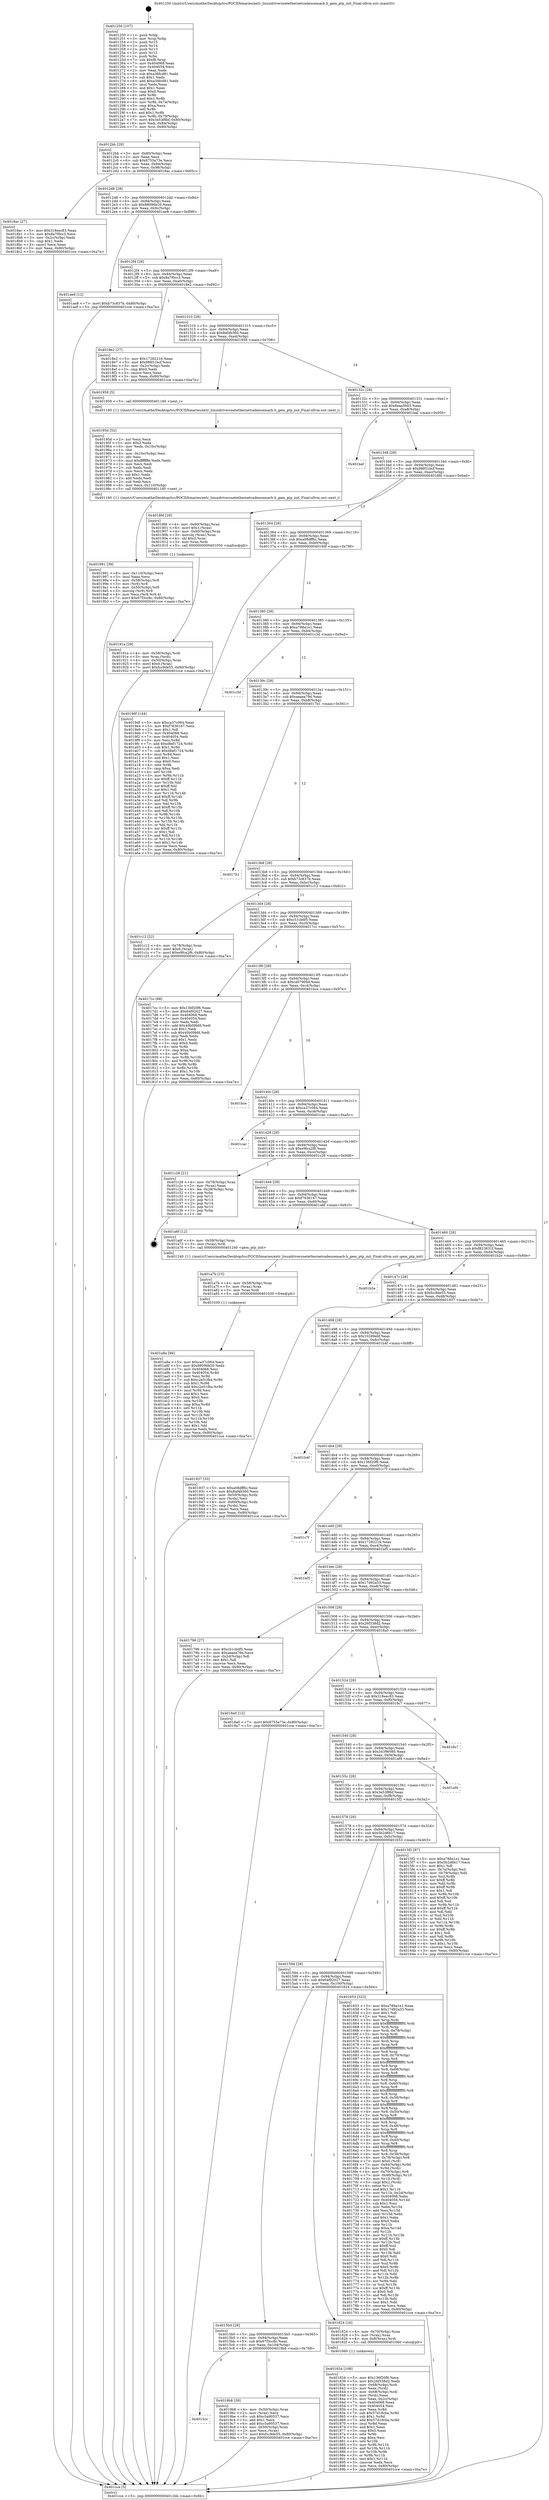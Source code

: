 digraph "0x401250" {
  label = "0x401250 (/mnt/c/Users/mathe/Desktop/tcc/POCII/binaries/extr_linuxdriversnetethernetcadencemacb.h_gem_ptp_init_Final-ollvm.out::main(0))"
  labelloc = "t"
  node[shape=record]

  Entry [label="",width=0.3,height=0.3,shape=circle,fillcolor=black,style=filled]
  "0x4012bb" [label="{
     0x4012bb [29]\l
     | [instrs]\l
     &nbsp;&nbsp;0x4012bb \<+3\>: mov -0x80(%rbp),%eax\l
     &nbsp;&nbsp;0x4012be \<+2\>: mov %eax,%ecx\l
     &nbsp;&nbsp;0x4012c0 \<+6\>: sub $0x8755a73e,%ecx\l
     &nbsp;&nbsp;0x4012c6 \<+6\>: mov %eax,-0x94(%rbp)\l
     &nbsp;&nbsp;0x4012cc \<+6\>: mov %ecx,-0x98(%rbp)\l
     &nbsp;&nbsp;0x4012d2 \<+6\>: je 00000000004018ac \<main+0x65c\>\l
  }"]
  "0x4018ac" [label="{
     0x4018ac [27]\l
     | [instrs]\l
     &nbsp;&nbsp;0x4018ac \<+5\>: mov $0x318eec83,%eax\l
     &nbsp;&nbsp;0x4018b1 \<+5\>: mov $0x8a7f0cc3,%ecx\l
     &nbsp;&nbsp;0x4018b6 \<+3\>: mov -0x2c(%rbp),%edx\l
     &nbsp;&nbsp;0x4018b9 \<+3\>: cmp $0x1,%edx\l
     &nbsp;&nbsp;0x4018bc \<+3\>: cmovl %ecx,%eax\l
     &nbsp;&nbsp;0x4018bf \<+3\>: mov %eax,-0x80(%rbp)\l
     &nbsp;&nbsp;0x4018c2 \<+5\>: jmp 0000000000401cce \<main+0xa7e\>\l
  }"]
  "0x4012d8" [label="{
     0x4012d8 [28]\l
     | [instrs]\l
     &nbsp;&nbsp;0x4012d8 \<+5\>: jmp 00000000004012dd \<main+0x8d\>\l
     &nbsp;&nbsp;0x4012dd \<+6\>: mov -0x94(%rbp),%eax\l
     &nbsp;&nbsp;0x4012e3 \<+5\>: sub $0x88096b20,%eax\l
     &nbsp;&nbsp;0x4012e8 \<+6\>: mov %eax,-0x9c(%rbp)\l
     &nbsp;&nbsp;0x4012ee \<+6\>: je 0000000000401ae8 \<main+0x898\>\l
  }"]
  Exit [label="",width=0.3,height=0.3,shape=circle,fillcolor=black,style=filled,peripheries=2]
  "0x401ae8" [label="{
     0x401ae8 [12]\l
     | [instrs]\l
     &nbsp;&nbsp;0x401ae8 \<+7\>: movl $0xb73c837b,-0x80(%rbp)\l
     &nbsp;&nbsp;0x401aef \<+5\>: jmp 0000000000401cce \<main+0xa7e\>\l
  }"]
  "0x4012f4" [label="{
     0x4012f4 [28]\l
     | [instrs]\l
     &nbsp;&nbsp;0x4012f4 \<+5\>: jmp 00000000004012f9 \<main+0xa9\>\l
     &nbsp;&nbsp;0x4012f9 \<+6\>: mov -0x94(%rbp),%eax\l
     &nbsp;&nbsp;0x4012ff \<+5\>: sub $0x8a7f0cc3,%eax\l
     &nbsp;&nbsp;0x401304 \<+6\>: mov %eax,-0xa0(%rbp)\l
     &nbsp;&nbsp;0x40130a \<+6\>: je 00000000004018e2 \<main+0x692\>\l
  }"]
  "0x401a8a" [label="{
     0x401a8a [94]\l
     | [instrs]\l
     &nbsp;&nbsp;0x401a8a \<+5\>: mov $0xca37c064,%ecx\l
     &nbsp;&nbsp;0x401a8f \<+5\>: mov $0x88096b20,%edx\l
     &nbsp;&nbsp;0x401a94 \<+7\>: mov 0x404068,%esi\l
     &nbsp;&nbsp;0x401a9b \<+8\>: mov 0x404054,%r8d\l
     &nbsp;&nbsp;0x401aa3 \<+3\>: mov %esi,%r9d\l
     &nbsp;&nbsp;0x401aa6 \<+7\>: sub $0xc2e51fba,%r9d\l
     &nbsp;&nbsp;0x401aad \<+4\>: sub $0x1,%r9d\l
     &nbsp;&nbsp;0x401ab1 \<+7\>: add $0xc2e51fba,%r9d\l
     &nbsp;&nbsp;0x401ab8 \<+4\>: imul %r9d,%esi\l
     &nbsp;&nbsp;0x401abc \<+3\>: and $0x1,%esi\l
     &nbsp;&nbsp;0x401abf \<+3\>: cmp $0x0,%esi\l
     &nbsp;&nbsp;0x401ac2 \<+4\>: sete %r10b\l
     &nbsp;&nbsp;0x401ac6 \<+4\>: cmp $0xa,%r8d\l
     &nbsp;&nbsp;0x401aca \<+4\>: setl %r11b\l
     &nbsp;&nbsp;0x401ace \<+3\>: mov %r10b,%bl\l
     &nbsp;&nbsp;0x401ad1 \<+3\>: and %r11b,%bl\l
     &nbsp;&nbsp;0x401ad4 \<+3\>: xor %r11b,%r10b\l
     &nbsp;&nbsp;0x401ad7 \<+3\>: or %r10b,%bl\l
     &nbsp;&nbsp;0x401ada \<+3\>: test $0x1,%bl\l
     &nbsp;&nbsp;0x401add \<+3\>: cmovne %edx,%ecx\l
     &nbsp;&nbsp;0x401ae0 \<+3\>: mov %ecx,-0x80(%rbp)\l
     &nbsp;&nbsp;0x401ae3 \<+5\>: jmp 0000000000401cce \<main+0xa7e\>\l
  }"]
  "0x4018e2" [label="{
     0x4018e2 [27]\l
     | [instrs]\l
     &nbsp;&nbsp;0x4018e2 \<+5\>: mov $0x17282216,%eax\l
     &nbsp;&nbsp;0x4018e7 \<+5\>: mov $0x98851bcf,%ecx\l
     &nbsp;&nbsp;0x4018ec \<+3\>: mov -0x2c(%rbp),%edx\l
     &nbsp;&nbsp;0x4018ef \<+3\>: cmp $0x0,%edx\l
     &nbsp;&nbsp;0x4018f2 \<+3\>: cmove %ecx,%eax\l
     &nbsp;&nbsp;0x4018f5 \<+3\>: mov %eax,-0x80(%rbp)\l
     &nbsp;&nbsp;0x4018f8 \<+5\>: jmp 0000000000401cce \<main+0xa7e\>\l
  }"]
  "0x401310" [label="{
     0x401310 [28]\l
     | [instrs]\l
     &nbsp;&nbsp;0x401310 \<+5\>: jmp 0000000000401315 \<main+0xc5\>\l
     &nbsp;&nbsp;0x401315 \<+6\>: mov -0x94(%rbp),%eax\l
     &nbsp;&nbsp;0x40131b \<+5\>: sub $0x8af4b360,%eax\l
     &nbsp;&nbsp;0x401320 \<+6\>: mov %eax,-0xa4(%rbp)\l
     &nbsp;&nbsp;0x401326 \<+6\>: je 0000000000401958 \<main+0x708\>\l
  }"]
  "0x401a7b" [label="{
     0x401a7b [15]\l
     | [instrs]\l
     &nbsp;&nbsp;0x401a7b \<+4\>: mov -0x58(%rbp),%rax\l
     &nbsp;&nbsp;0x401a7f \<+3\>: mov (%rax),%rax\l
     &nbsp;&nbsp;0x401a82 \<+3\>: mov %rax,%rdi\l
     &nbsp;&nbsp;0x401a85 \<+5\>: call 0000000000401030 \<free@plt\>\l
     | [calls]\l
     &nbsp;&nbsp;0x401030 \{1\} (unknown)\l
  }"]
  "0x401958" [label="{
     0x401958 [5]\l
     | [instrs]\l
     &nbsp;&nbsp;0x401958 \<+5\>: call 0000000000401160 \<next_i\>\l
     | [calls]\l
     &nbsp;&nbsp;0x401160 \{1\} (/mnt/c/Users/mathe/Desktop/tcc/POCII/binaries/extr_linuxdriversnetethernetcadencemacb.h_gem_ptp_init_Final-ollvm.out::next_i)\l
  }"]
  "0x40132c" [label="{
     0x40132c [28]\l
     | [instrs]\l
     &nbsp;&nbsp;0x40132c \<+5\>: jmp 0000000000401331 \<main+0xe1\>\l
     &nbsp;&nbsp;0x401331 \<+6\>: mov -0x94(%rbp),%eax\l
     &nbsp;&nbsp;0x401337 \<+5\>: sub $0x8eaa5b03,%eax\l
     &nbsp;&nbsp;0x40133c \<+6\>: mov %eax,-0xa8(%rbp)\l
     &nbsp;&nbsp;0x401342 \<+6\>: je 0000000000401baf \<main+0x95f\>\l
  }"]
  "0x4015cc" [label="{
     0x4015cc\l
  }", style=dashed]
  "0x401baf" [label="{
     0x401baf\l
  }", style=dashed]
  "0x401348" [label="{
     0x401348 [28]\l
     | [instrs]\l
     &nbsp;&nbsp;0x401348 \<+5\>: jmp 000000000040134d \<main+0xfd\>\l
     &nbsp;&nbsp;0x40134d \<+6\>: mov -0x94(%rbp),%eax\l
     &nbsp;&nbsp;0x401353 \<+5\>: sub $0x98851bcf,%eax\l
     &nbsp;&nbsp;0x401358 \<+6\>: mov %eax,-0xac(%rbp)\l
     &nbsp;&nbsp;0x40135e \<+6\>: je 00000000004018fd \<main+0x6ad\>\l
  }"]
  "0x4019b8" [label="{
     0x4019b8 [39]\l
     | [instrs]\l
     &nbsp;&nbsp;0x4019b8 \<+4\>: mov -0x50(%rbp),%rax\l
     &nbsp;&nbsp;0x4019bc \<+2\>: mov (%rax),%ecx\l
     &nbsp;&nbsp;0x4019be \<+6\>: sub $0xc5a90537,%ecx\l
     &nbsp;&nbsp;0x4019c4 \<+3\>: add $0x1,%ecx\l
     &nbsp;&nbsp;0x4019c7 \<+6\>: add $0xc5a90537,%ecx\l
     &nbsp;&nbsp;0x4019cd \<+4\>: mov -0x50(%rbp),%rax\l
     &nbsp;&nbsp;0x4019d1 \<+2\>: mov %ecx,(%rax)\l
     &nbsp;&nbsp;0x4019d3 \<+7\>: movl $0xfcc9de55,-0x80(%rbp)\l
     &nbsp;&nbsp;0x4019da \<+5\>: jmp 0000000000401cce \<main+0xa7e\>\l
  }"]
  "0x4018fd" [label="{
     0x4018fd [29]\l
     | [instrs]\l
     &nbsp;&nbsp;0x4018fd \<+4\>: mov -0x60(%rbp),%rax\l
     &nbsp;&nbsp;0x401901 \<+6\>: movl $0x1,(%rax)\l
     &nbsp;&nbsp;0x401907 \<+4\>: mov -0x60(%rbp),%rax\l
     &nbsp;&nbsp;0x40190b \<+3\>: movslq (%rax),%rax\l
     &nbsp;&nbsp;0x40190e \<+4\>: shl $0x2,%rax\l
     &nbsp;&nbsp;0x401912 \<+3\>: mov %rax,%rdi\l
     &nbsp;&nbsp;0x401915 \<+5\>: call 0000000000401050 \<malloc@plt\>\l
     | [calls]\l
     &nbsp;&nbsp;0x401050 \{1\} (unknown)\l
  }"]
  "0x401364" [label="{
     0x401364 [28]\l
     | [instrs]\l
     &nbsp;&nbsp;0x401364 \<+5\>: jmp 0000000000401369 \<main+0x119\>\l
     &nbsp;&nbsp;0x401369 \<+6\>: mov -0x94(%rbp),%eax\l
     &nbsp;&nbsp;0x40136f \<+5\>: sub $0xa08dff6c,%eax\l
     &nbsp;&nbsp;0x401374 \<+6\>: mov %eax,-0xb0(%rbp)\l
     &nbsp;&nbsp;0x40137a \<+6\>: je 00000000004019df \<main+0x78f\>\l
  }"]
  "0x401991" [label="{
     0x401991 [39]\l
     | [instrs]\l
     &nbsp;&nbsp;0x401991 \<+6\>: mov -0x110(%rbp),%ecx\l
     &nbsp;&nbsp;0x401997 \<+3\>: imul %eax,%ecx\l
     &nbsp;&nbsp;0x40199a \<+4\>: mov -0x58(%rbp),%r8\l
     &nbsp;&nbsp;0x40199e \<+3\>: mov (%r8),%r8\l
     &nbsp;&nbsp;0x4019a1 \<+4\>: mov -0x50(%rbp),%r9\l
     &nbsp;&nbsp;0x4019a5 \<+3\>: movslq (%r9),%r9\l
     &nbsp;&nbsp;0x4019a8 \<+4\>: mov %ecx,(%r8,%r9,4)\l
     &nbsp;&nbsp;0x4019ac \<+7\>: movl $0x67f3cc8c,-0x80(%rbp)\l
     &nbsp;&nbsp;0x4019b3 \<+5\>: jmp 0000000000401cce \<main+0xa7e\>\l
  }"]
  "0x4019df" [label="{
     0x4019df [144]\l
     | [instrs]\l
     &nbsp;&nbsp;0x4019df \<+5\>: mov $0xca37c064,%eax\l
     &nbsp;&nbsp;0x4019e4 \<+5\>: mov $0xf7636167,%ecx\l
     &nbsp;&nbsp;0x4019e9 \<+2\>: mov $0x1,%dl\l
     &nbsp;&nbsp;0x4019eb \<+7\>: mov 0x404068,%esi\l
     &nbsp;&nbsp;0x4019f2 \<+7\>: mov 0x404054,%edi\l
     &nbsp;&nbsp;0x4019f9 \<+3\>: mov %esi,%r8d\l
     &nbsp;&nbsp;0x4019fc \<+7\>: add $0xd8ef1724,%r8d\l
     &nbsp;&nbsp;0x401a03 \<+4\>: sub $0x1,%r8d\l
     &nbsp;&nbsp;0x401a07 \<+7\>: sub $0xd8ef1724,%r8d\l
     &nbsp;&nbsp;0x401a0e \<+4\>: imul %r8d,%esi\l
     &nbsp;&nbsp;0x401a12 \<+3\>: and $0x1,%esi\l
     &nbsp;&nbsp;0x401a15 \<+3\>: cmp $0x0,%esi\l
     &nbsp;&nbsp;0x401a18 \<+4\>: sete %r9b\l
     &nbsp;&nbsp;0x401a1c \<+3\>: cmp $0xa,%edi\l
     &nbsp;&nbsp;0x401a1f \<+4\>: setl %r10b\l
     &nbsp;&nbsp;0x401a23 \<+3\>: mov %r9b,%r11b\l
     &nbsp;&nbsp;0x401a26 \<+4\>: xor $0xff,%r11b\l
     &nbsp;&nbsp;0x401a2a \<+3\>: mov %r10b,%bl\l
     &nbsp;&nbsp;0x401a2d \<+3\>: xor $0xff,%bl\l
     &nbsp;&nbsp;0x401a30 \<+3\>: xor $0x1,%dl\l
     &nbsp;&nbsp;0x401a33 \<+3\>: mov %r11b,%r14b\l
     &nbsp;&nbsp;0x401a36 \<+4\>: and $0xff,%r14b\l
     &nbsp;&nbsp;0x401a3a \<+3\>: and %dl,%r9b\l
     &nbsp;&nbsp;0x401a3d \<+3\>: mov %bl,%r15b\l
     &nbsp;&nbsp;0x401a40 \<+4\>: and $0xff,%r15b\l
     &nbsp;&nbsp;0x401a44 \<+3\>: and %dl,%r10b\l
     &nbsp;&nbsp;0x401a47 \<+3\>: or %r9b,%r14b\l
     &nbsp;&nbsp;0x401a4a \<+3\>: or %r10b,%r15b\l
     &nbsp;&nbsp;0x401a4d \<+3\>: xor %r15b,%r14b\l
     &nbsp;&nbsp;0x401a50 \<+3\>: or %bl,%r11b\l
     &nbsp;&nbsp;0x401a53 \<+4\>: xor $0xff,%r11b\l
     &nbsp;&nbsp;0x401a57 \<+3\>: or $0x1,%dl\l
     &nbsp;&nbsp;0x401a5a \<+3\>: and %dl,%r11b\l
     &nbsp;&nbsp;0x401a5d \<+3\>: or %r11b,%r14b\l
     &nbsp;&nbsp;0x401a60 \<+4\>: test $0x1,%r14b\l
     &nbsp;&nbsp;0x401a64 \<+3\>: cmovne %ecx,%eax\l
     &nbsp;&nbsp;0x401a67 \<+3\>: mov %eax,-0x80(%rbp)\l
     &nbsp;&nbsp;0x401a6a \<+5\>: jmp 0000000000401cce \<main+0xa7e\>\l
  }"]
  "0x401380" [label="{
     0x401380 [28]\l
     | [instrs]\l
     &nbsp;&nbsp;0x401380 \<+5\>: jmp 0000000000401385 \<main+0x135\>\l
     &nbsp;&nbsp;0x401385 \<+6\>: mov -0x94(%rbp),%eax\l
     &nbsp;&nbsp;0x40138b \<+5\>: sub $0xa788a1e1,%eax\l
     &nbsp;&nbsp;0x401390 \<+6\>: mov %eax,-0xb4(%rbp)\l
     &nbsp;&nbsp;0x401396 \<+6\>: je 0000000000401c3d \<main+0x9ed\>\l
  }"]
  "0x40195d" [label="{
     0x40195d [52]\l
     | [instrs]\l
     &nbsp;&nbsp;0x40195d \<+2\>: xor %ecx,%ecx\l
     &nbsp;&nbsp;0x40195f \<+5\>: mov $0x2,%edx\l
     &nbsp;&nbsp;0x401964 \<+6\>: mov %edx,-0x10c(%rbp)\l
     &nbsp;&nbsp;0x40196a \<+1\>: cltd\l
     &nbsp;&nbsp;0x40196b \<+6\>: mov -0x10c(%rbp),%esi\l
     &nbsp;&nbsp;0x401971 \<+2\>: idiv %esi\l
     &nbsp;&nbsp;0x401973 \<+6\>: imul $0xfffffffe,%edx,%edx\l
     &nbsp;&nbsp;0x401979 \<+2\>: mov %ecx,%edi\l
     &nbsp;&nbsp;0x40197b \<+2\>: sub %edx,%edi\l
     &nbsp;&nbsp;0x40197d \<+2\>: mov %ecx,%edx\l
     &nbsp;&nbsp;0x40197f \<+3\>: sub $0x1,%edx\l
     &nbsp;&nbsp;0x401982 \<+2\>: add %edx,%edi\l
     &nbsp;&nbsp;0x401984 \<+2\>: sub %edi,%ecx\l
     &nbsp;&nbsp;0x401986 \<+6\>: mov %ecx,-0x110(%rbp)\l
     &nbsp;&nbsp;0x40198c \<+5\>: call 0000000000401160 \<next_i\>\l
     | [calls]\l
     &nbsp;&nbsp;0x401160 \{1\} (/mnt/c/Users/mathe/Desktop/tcc/POCII/binaries/extr_linuxdriversnetethernetcadencemacb.h_gem_ptp_init_Final-ollvm.out::next_i)\l
  }"]
  "0x401c3d" [label="{
     0x401c3d\l
  }", style=dashed]
  "0x40139c" [label="{
     0x40139c [28]\l
     | [instrs]\l
     &nbsp;&nbsp;0x40139c \<+5\>: jmp 00000000004013a1 \<main+0x151\>\l
     &nbsp;&nbsp;0x4013a1 \<+6\>: mov -0x94(%rbp),%eax\l
     &nbsp;&nbsp;0x4013a7 \<+5\>: sub $0xaeaea79d,%eax\l
     &nbsp;&nbsp;0x4013ac \<+6\>: mov %eax,-0xb8(%rbp)\l
     &nbsp;&nbsp;0x4013b2 \<+6\>: je 00000000004017b1 \<main+0x561\>\l
  }"]
  "0x40191a" [label="{
     0x40191a [29]\l
     | [instrs]\l
     &nbsp;&nbsp;0x40191a \<+4\>: mov -0x58(%rbp),%rdi\l
     &nbsp;&nbsp;0x40191e \<+3\>: mov %rax,(%rdi)\l
     &nbsp;&nbsp;0x401921 \<+4\>: mov -0x50(%rbp),%rax\l
     &nbsp;&nbsp;0x401925 \<+6\>: movl $0x0,(%rax)\l
     &nbsp;&nbsp;0x40192b \<+7\>: movl $0xfcc9de55,-0x80(%rbp)\l
     &nbsp;&nbsp;0x401932 \<+5\>: jmp 0000000000401cce \<main+0xa7e\>\l
  }"]
  "0x4017b1" [label="{
     0x4017b1\l
  }", style=dashed]
  "0x4013b8" [label="{
     0x4013b8 [28]\l
     | [instrs]\l
     &nbsp;&nbsp;0x4013b8 \<+5\>: jmp 00000000004013bd \<main+0x16d\>\l
     &nbsp;&nbsp;0x4013bd \<+6\>: mov -0x94(%rbp),%eax\l
     &nbsp;&nbsp;0x4013c3 \<+5\>: sub $0xb73c837b,%eax\l
     &nbsp;&nbsp;0x4013c8 \<+6\>: mov %eax,-0xbc(%rbp)\l
     &nbsp;&nbsp;0x4013ce \<+6\>: je 0000000000401c12 \<main+0x9c2\>\l
  }"]
  "0x401834" [label="{
     0x401834 [108]\l
     | [instrs]\l
     &nbsp;&nbsp;0x401834 \<+5\>: mov $0x136f20f6,%ecx\l
     &nbsp;&nbsp;0x401839 \<+5\>: mov $0x26f338d2,%edx\l
     &nbsp;&nbsp;0x40183e \<+4\>: mov -0x68(%rbp),%rdi\l
     &nbsp;&nbsp;0x401842 \<+2\>: mov %eax,(%rdi)\l
     &nbsp;&nbsp;0x401844 \<+4\>: mov -0x68(%rbp),%rdi\l
     &nbsp;&nbsp;0x401848 \<+2\>: mov (%rdi),%eax\l
     &nbsp;&nbsp;0x40184a \<+3\>: mov %eax,-0x2c(%rbp)\l
     &nbsp;&nbsp;0x40184d \<+7\>: mov 0x404068,%eax\l
     &nbsp;&nbsp;0x401854 \<+7\>: mov 0x404054,%esi\l
     &nbsp;&nbsp;0x40185b \<+3\>: mov %eax,%r8d\l
     &nbsp;&nbsp;0x40185e \<+7\>: sub $0x57d18cba,%r8d\l
     &nbsp;&nbsp;0x401865 \<+4\>: sub $0x1,%r8d\l
     &nbsp;&nbsp;0x401869 \<+7\>: add $0x57d18cba,%r8d\l
     &nbsp;&nbsp;0x401870 \<+4\>: imul %r8d,%eax\l
     &nbsp;&nbsp;0x401874 \<+3\>: and $0x1,%eax\l
     &nbsp;&nbsp;0x401877 \<+3\>: cmp $0x0,%eax\l
     &nbsp;&nbsp;0x40187a \<+4\>: sete %r9b\l
     &nbsp;&nbsp;0x40187e \<+3\>: cmp $0xa,%esi\l
     &nbsp;&nbsp;0x401881 \<+4\>: setl %r10b\l
     &nbsp;&nbsp;0x401885 \<+3\>: mov %r9b,%r11b\l
     &nbsp;&nbsp;0x401888 \<+3\>: and %r10b,%r11b\l
     &nbsp;&nbsp;0x40188b \<+3\>: xor %r10b,%r9b\l
     &nbsp;&nbsp;0x40188e \<+3\>: or %r9b,%r11b\l
     &nbsp;&nbsp;0x401891 \<+4\>: test $0x1,%r11b\l
     &nbsp;&nbsp;0x401895 \<+3\>: cmovne %edx,%ecx\l
     &nbsp;&nbsp;0x401898 \<+3\>: mov %ecx,-0x80(%rbp)\l
     &nbsp;&nbsp;0x40189b \<+5\>: jmp 0000000000401cce \<main+0xa7e\>\l
  }"]
  "0x401c12" [label="{
     0x401c12 [22]\l
     | [instrs]\l
     &nbsp;&nbsp;0x401c12 \<+4\>: mov -0x78(%rbp),%rax\l
     &nbsp;&nbsp;0x401c16 \<+6\>: movl $0x0,(%rax)\l
     &nbsp;&nbsp;0x401c1c \<+7\>: movl $0xe9fca2f6,-0x80(%rbp)\l
     &nbsp;&nbsp;0x401c23 \<+5\>: jmp 0000000000401cce \<main+0xa7e\>\l
  }"]
  "0x4013d4" [label="{
     0x4013d4 [28]\l
     | [instrs]\l
     &nbsp;&nbsp;0x4013d4 \<+5\>: jmp 00000000004013d9 \<main+0x189\>\l
     &nbsp;&nbsp;0x4013d9 \<+6\>: mov -0x94(%rbp),%eax\l
     &nbsp;&nbsp;0x4013df \<+5\>: sub $0xc51cbdf5,%eax\l
     &nbsp;&nbsp;0x4013e4 \<+6\>: mov %eax,-0xc0(%rbp)\l
     &nbsp;&nbsp;0x4013ea \<+6\>: je 00000000004017cc \<main+0x57c\>\l
  }"]
  "0x4015b0" [label="{
     0x4015b0 [28]\l
     | [instrs]\l
     &nbsp;&nbsp;0x4015b0 \<+5\>: jmp 00000000004015b5 \<main+0x365\>\l
     &nbsp;&nbsp;0x4015b5 \<+6\>: mov -0x94(%rbp),%eax\l
     &nbsp;&nbsp;0x4015bb \<+5\>: sub $0x67f3cc8c,%eax\l
     &nbsp;&nbsp;0x4015c0 \<+6\>: mov %eax,-0x104(%rbp)\l
     &nbsp;&nbsp;0x4015c6 \<+6\>: je 00000000004019b8 \<main+0x768\>\l
  }"]
  "0x4017cc" [label="{
     0x4017cc [88]\l
     | [instrs]\l
     &nbsp;&nbsp;0x4017cc \<+5\>: mov $0x136f20f6,%eax\l
     &nbsp;&nbsp;0x4017d1 \<+5\>: mov $0x64f92027,%ecx\l
     &nbsp;&nbsp;0x4017d6 \<+7\>: mov 0x404068,%edx\l
     &nbsp;&nbsp;0x4017dd \<+7\>: mov 0x404054,%esi\l
     &nbsp;&nbsp;0x4017e4 \<+2\>: mov %edx,%edi\l
     &nbsp;&nbsp;0x4017e6 \<+6\>: add $0x40b09bfd,%edi\l
     &nbsp;&nbsp;0x4017ec \<+3\>: sub $0x1,%edi\l
     &nbsp;&nbsp;0x4017ef \<+6\>: sub $0x40b09bfd,%edi\l
     &nbsp;&nbsp;0x4017f5 \<+3\>: imul %edi,%edx\l
     &nbsp;&nbsp;0x4017f8 \<+3\>: and $0x1,%edx\l
     &nbsp;&nbsp;0x4017fb \<+3\>: cmp $0x0,%edx\l
     &nbsp;&nbsp;0x4017fe \<+4\>: sete %r8b\l
     &nbsp;&nbsp;0x401802 \<+3\>: cmp $0xa,%esi\l
     &nbsp;&nbsp;0x401805 \<+4\>: setl %r9b\l
     &nbsp;&nbsp;0x401809 \<+3\>: mov %r8b,%r10b\l
     &nbsp;&nbsp;0x40180c \<+3\>: and %r9b,%r10b\l
     &nbsp;&nbsp;0x40180f \<+3\>: xor %r9b,%r8b\l
     &nbsp;&nbsp;0x401812 \<+3\>: or %r8b,%r10b\l
     &nbsp;&nbsp;0x401815 \<+4\>: test $0x1,%r10b\l
     &nbsp;&nbsp;0x401819 \<+3\>: cmovne %ecx,%eax\l
     &nbsp;&nbsp;0x40181c \<+3\>: mov %eax,-0x80(%rbp)\l
     &nbsp;&nbsp;0x40181f \<+5\>: jmp 0000000000401cce \<main+0xa7e\>\l
  }"]
  "0x4013f0" [label="{
     0x4013f0 [28]\l
     | [instrs]\l
     &nbsp;&nbsp;0x4013f0 \<+5\>: jmp 00000000004013f5 \<main+0x1a5\>\l
     &nbsp;&nbsp;0x4013f5 \<+6\>: mov -0x94(%rbp),%eax\l
     &nbsp;&nbsp;0x4013fb \<+5\>: sub $0xca07909d,%eax\l
     &nbsp;&nbsp;0x401400 \<+6\>: mov %eax,-0xc4(%rbp)\l
     &nbsp;&nbsp;0x401406 \<+6\>: je 0000000000401bce \<main+0x97e\>\l
  }"]
  "0x401824" [label="{
     0x401824 [16]\l
     | [instrs]\l
     &nbsp;&nbsp;0x401824 \<+4\>: mov -0x70(%rbp),%rax\l
     &nbsp;&nbsp;0x401828 \<+3\>: mov (%rax),%rax\l
     &nbsp;&nbsp;0x40182b \<+4\>: mov 0x8(%rax),%rdi\l
     &nbsp;&nbsp;0x40182f \<+5\>: call 0000000000401060 \<atoi@plt\>\l
     | [calls]\l
     &nbsp;&nbsp;0x401060 \{1\} (unknown)\l
  }"]
  "0x401bce" [label="{
     0x401bce\l
  }", style=dashed]
  "0x40140c" [label="{
     0x40140c [28]\l
     | [instrs]\l
     &nbsp;&nbsp;0x40140c \<+5\>: jmp 0000000000401411 \<main+0x1c1\>\l
     &nbsp;&nbsp;0x401411 \<+6\>: mov -0x94(%rbp),%eax\l
     &nbsp;&nbsp;0x401417 \<+5\>: sub $0xca37c064,%eax\l
     &nbsp;&nbsp;0x40141c \<+6\>: mov %eax,-0xc8(%rbp)\l
     &nbsp;&nbsp;0x401422 \<+6\>: je 0000000000401cac \<main+0xa5c\>\l
  }"]
  "0x401594" [label="{
     0x401594 [28]\l
     | [instrs]\l
     &nbsp;&nbsp;0x401594 \<+5\>: jmp 0000000000401599 \<main+0x349\>\l
     &nbsp;&nbsp;0x401599 \<+6\>: mov -0x94(%rbp),%eax\l
     &nbsp;&nbsp;0x40159f \<+5\>: sub $0x64f92027,%eax\l
     &nbsp;&nbsp;0x4015a4 \<+6\>: mov %eax,-0x100(%rbp)\l
     &nbsp;&nbsp;0x4015aa \<+6\>: je 0000000000401824 \<main+0x5d4\>\l
  }"]
  "0x401cac" [label="{
     0x401cac\l
  }", style=dashed]
  "0x401428" [label="{
     0x401428 [28]\l
     | [instrs]\l
     &nbsp;&nbsp;0x401428 \<+5\>: jmp 000000000040142d \<main+0x1dd\>\l
     &nbsp;&nbsp;0x40142d \<+6\>: mov -0x94(%rbp),%eax\l
     &nbsp;&nbsp;0x401433 \<+5\>: sub $0xe9fca2f6,%eax\l
     &nbsp;&nbsp;0x401438 \<+6\>: mov %eax,-0xcc(%rbp)\l
     &nbsp;&nbsp;0x40143e \<+6\>: je 0000000000401c28 \<main+0x9d8\>\l
  }"]
  "0x401653" [label="{
     0x401653 [323]\l
     | [instrs]\l
     &nbsp;&nbsp;0x401653 \<+5\>: mov $0xa788a1e1,%eax\l
     &nbsp;&nbsp;0x401658 \<+5\>: mov $0x17d92a33,%ecx\l
     &nbsp;&nbsp;0x40165d \<+2\>: mov $0x1,%dl\l
     &nbsp;&nbsp;0x40165f \<+2\>: xor %esi,%esi\l
     &nbsp;&nbsp;0x401661 \<+3\>: mov %rsp,%rdi\l
     &nbsp;&nbsp;0x401664 \<+4\>: add $0xfffffffffffffff0,%rdi\l
     &nbsp;&nbsp;0x401668 \<+3\>: mov %rdi,%rsp\l
     &nbsp;&nbsp;0x40166b \<+4\>: mov %rdi,-0x78(%rbp)\l
     &nbsp;&nbsp;0x40166f \<+3\>: mov %rsp,%rdi\l
     &nbsp;&nbsp;0x401672 \<+4\>: add $0xfffffffffffffff0,%rdi\l
     &nbsp;&nbsp;0x401676 \<+3\>: mov %rdi,%rsp\l
     &nbsp;&nbsp;0x401679 \<+3\>: mov %rsp,%r8\l
     &nbsp;&nbsp;0x40167c \<+4\>: add $0xfffffffffffffff0,%r8\l
     &nbsp;&nbsp;0x401680 \<+3\>: mov %r8,%rsp\l
     &nbsp;&nbsp;0x401683 \<+4\>: mov %r8,-0x70(%rbp)\l
     &nbsp;&nbsp;0x401687 \<+3\>: mov %rsp,%r8\l
     &nbsp;&nbsp;0x40168a \<+4\>: add $0xfffffffffffffff0,%r8\l
     &nbsp;&nbsp;0x40168e \<+3\>: mov %r8,%rsp\l
     &nbsp;&nbsp;0x401691 \<+4\>: mov %r8,-0x68(%rbp)\l
     &nbsp;&nbsp;0x401695 \<+3\>: mov %rsp,%r8\l
     &nbsp;&nbsp;0x401698 \<+4\>: add $0xfffffffffffffff0,%r8\l
     &nbsp;&nbsp;0x40169c \<+3\>: mov %r8,%rsp\l
     &nbsp;&nbsp;0x40169f \<+4\>: mov %r8,-0x60(%rbp)\l
     &nbsp;&nbsp;0x4016a3 \<+3\>: mov %rsp,%r8\l
     &nbsp;&nbsp;0x4016a6 \<+4\>: add $0xfffffffffffffff0,%r8\l
     &nbsp;&nbsp;0x4016aa \<+3\>: mov %r8,%rsp\l
     &nbsp;&nbsp;0x4016ad \<+4\>: mov %r8,-0x58(%rbp)\l
     &nbsp;&nbsp;0x4016b1 \<+3\>: mov %rsp,%r8\l
     &nbsp;&nbsp;0x4016b4 \<+4\>: add $0xfffffffffffffff0,%r8\l
     &nbsp;&nbsp;0x4016b8 \<+3\>: mov %r8,%rsp\l
     &nbsp;&nbsp;0x4016bb \<+4\>: mov %r8,-0x50(%rbp)\l
     &nbsp;&nbsp;0x4016bf \<+3\>: mov %rsp,%r8\l
     &nbsp;&nbsp;0x4016c2 \<+4\>: add $0xfffffffffffffff0,%r8\l
     &nbsp;&nbsp;0x4016c6 \<+3\>: mov %r8,%rsp\l
     &nbsp;&nbsp;0x4016c9 \<+4\>: mov %r8,-0x48(%rbp)\l
     &nbsp;&nbsp;0x4016cd \<+3\>: mov %rsp,%r8\l
     &nbsp;&nbsp;0x4016d0 \<+4\>: add $0xfffffffffffffff0,%r8\l
     &nbsp;&nbsp;0x4016d4 \<+3\>: mov %r8,%rsp\l
     &nbsp;&nbsp;0x4016d7 \<+4\>: mov %r8,-0x40(%rbp)\l
     &nbsp;&nbsp;0x4016db \<+3\>: mov %rsp,%r8\l
     &nbsp;&nbsp;0x4016de \<+4\>: add $0xfffffffffffffff0,%r8\l
     &nbsp;&nbsp;0x4016e2 \<+3\>: mov %r8,%rsp\l
     &nbsp;&nbsp;0x4016e5 \<+4\>: mov %r8,-0x38(%rbp)\l
     &nbsp;&nbsp;0x4016e9 \<+4\>: mov -0x78(%rbp),%r8\l
     &nbsp;&nbsp;0x4016ed \<+7\>: movl $0x0,(%r8)\l
     &nbsp;&nbsp;0x4016f4 \<+7\>: mov -0x84(%rbp),%r9d\l
     &nbsp;&nbsp;0x4016fb \<+3\>: mov %r9d,(%rdi)\l
     &nbsp;&nbsp;0x4016fe \<+4\>: mov -0x70(%rbp),%r8\l
     &nbsp;&nbsp;0x401702 \<+7\>: mov -0x90(%rbp),%r10\l
     &nbsp;&nbsp;0x401709 \<+3\>: mov %r10,(%r8)\l
     &nbsp;&nbsp;0x40170c \<+3\>: cmpl $0x2,(%rdi)\l
     &nbsp;&nbsp;0x40170f \<+4\>: setne %r11b\l
     &nbsp;&nbsp;0x401713 \<+4\>: and $0x1,%r11b\l
     &nbsp;&nbsp;0x401717 \<+4\>: mov %r11b,-0x2d(%rbp)\l
     &nbsp;&nbsp;0x40171b \<+7\>: mov 0x404068,%ebx\l
     &nbsp;&nbsp;0x401722 \<+8\>: mov 0x404054,%r14d\l
     &nbsp;&nbsp;0x40172a \<+3\>: sub $0x1,%esi\l
     &nbsp;&nbsp;0x40172d \<+3\>: mov %ebx,%r15d\l
     &nbsp;&nbsp;0x401730 \<+3\>: add %esi,%r15d\l
     &nbsp;&nbsp;0x401733 \<+4\>: imul %r15d,%ebx\l
     &nbsp;&nbsp;0x401737 \<+3\>: and $0x1,%ebx\l
     &nbsp;&nbsp;0x40173a \<+3\>: cmp $0x0,%ebx\l
     &nbsp;&nbsp;0x40173d \<+4\>: sete %r11b\l
     &nbsp;&nbsp;0x401741 \<+4\>: cmp $0xa,%r14d\l
     &nbsp;&nbsp;0x401745 \<+4\>: setl %r12b\l
     &nbsp;&nbsp;0x401749 \<+3\>: mov %r11b,%r13b\l
     &nbsp;&nbsp;0x40174c \<+4\>: xor $0xff,%r13b\l
     &nbsp;&nbsp;0x401750 \<+3\>: mov %r12b,%sil\l
     &nbsp;&nbsp;0x401753 \<+4\>: xor $0xff,%sil\l
     &nbsp;&nbsp;0x401757 \<+3\>: xor $0x0,%dl\l
     &nbsp;&nbsp;0x40175a \<+3\>: mov %r13b,%dil\l
     &nbsp;&nbsp;0x40175d \<+4\>: and $0x0,%dil\l
     &nbsp;&nbsp;0x401761 \<+3\>: and %dl,%r11b\l
     &nbsp;&nbsp;0x401764 \<+3\>: mov %sil,%r8b\l
     &nbsp;&nbsp;0x401767 \<+4\>: and $0x0,%r8b\l
     &nbsp;&nbsp;0x40176b \<+3\>: and %dl,%r12b\l
     &nbsp;&nbsp;0x40176e \<+3\>: or %r11b,%dil\l
     &nbsp;&nbsp;0x401771 \<+3\>: or %r12b,%r8b\l
     &nbsp;&nbsp;0x401774 \<+3\>: xor %r8b,%dil\l
     &nbsp;&nbsp;0x401777 \<+3\>: or %sil,%r13b\l
     &nbsp;&nbsp;0x40177a \<+4\>: xor $0xff,%r13b\l
     &nbsp;&nbsp;0x40177e \<+3\>: or $0x0,%dl\l
     &nbsp;&nbsp;0x401781 \<+3\>: and %dl,%r13b\l
     &nbsp;&nbsp;0x401784 \<+3\>: or %r13b,%dil\l
     &nbsp;&nbsp;0x401787 \<+4\>: test $0x1,%dil\l
     &nbsp;&nbsp;0x40178b \<+3\>: cmovne %ecx,%eax\l
     &nbsp;&nbsp;0x40178e \<+3\>: mov %eax,-0x80(%rbp)\l
     &nbsp;&nbsp;0x401791 \<+5\>: jmp 0000000000401cce \<main+0xa7e\>\l
  }"]
  "0x401c28" [label="{
     0x401c28 [21]\l
     | [instrs]\l
     &nbsp;&nbsp;0x401c28 \<+4\>: mov -0x78(%rbp),%rax\l
     &nbsp;&nbsp;0x401c2c \<+2\>: mov (%rax),%eax\l
     &nbsp;&nbsp;0x401c2e \<+4\>: lea -0x28(%rbp),%rsp\l
     &nbsp;&nbsp;0x401c32 \<+1\>: pop %rbx\l
     &nbsp;&nbsp;0x401c33 \<+2\>: pop %r12\l
     &nbsp;&nbsp;0x401c35 \<+2\>: pop %r13\l
     &nbsp;&nbsp;0x401c37 \<+2\>: pop %r14\l
     &nbsp;&nbsp;0x401c39 \<+2\>: pop %r15\l
     &nbsp;&nbsp;0x401c3b \<+1\>: pop %rbp\l
     &nbsp;&nbsp;0x401c3c \<+1\>: ret\l
  }"]
  "0x401444" [label="{
     0x401444 [28]\l
     | [instrs]\l
     &nbsp;&nbsp;0x401444 \<+5\>: jmp 0000000000401449 \<main+0x1f9\>\l
     &nbsp;&nbsp;0x401449 \<+6\>: mov -0x94(%rbp),%eax\l
     &nbsp;&nbsp;0x40144f \<+5\>: sub $0xf7636167,%eax\l
     &nbsp;&nbsp;0x401454 \<+6\>: mov %eax,-0xd0(%rbp)\l
     &nbsp;&nbsp;0x40145a \<+6\>: je 0000000000401a6f \<main+0x81f\>\l
  }"]
  "0x401250" [label="{
     0x401250 [107]\l
     | [instrs]\l
     &nbsp;&nbsp;0x401250 \<+1\>: push %rbp\l
     &nbsp;&nbsp;0x401251 \<+3\>: mov %rsp,%rbp\l
     &nbsp;&nbsp;0x401254 \<+2\>: push %r15\l
     &nbsp;&nbsp;0x401256 \<+2\>: push %r14\l
     &nbsp;&nbsp;0x401258 \<+2\>: push %r13\l
     &nbsp;&nbsp;0x40125a \<+2\>: push %r12\l
     &nbsp;&nbsp;0x40125c \<+1\>: push %rbx\l
     &nbsp;&nbsp;0x40125d \<+7\>: sub $0xf8,%rsp\l
     &nbsp;&nbsp;0x401264 \<+7\>: mov 0x404068,%eax\l
     &nbsp;&nbsp;0x40126b \<+7\>: mov 0x404054,%ecx\l
     &nbsp;&nbsp;0x401272 \<+2\>: mov %eax,%edx\l
     &nbsp;&nbsp;0x401274 \<+6\>: sub $0xa38fcd81,%edx\l
     &nbsp;&nbsp;0x40127a \<+3\>: sub $0x1,%edx\l
     &nbsp;&nbsp;0x40127d \<+6\>: add $0xa38fcd81,%edx\l
     &nbsp;&nbsp;0x401283 \<+3\>: imul %edx,%eax\l
     &nbsp;&nbsp;0x401286 \<+3\>: and $0x1,%eax\l
     &nbsp;&nbsp;0x401289 \<+3\>: cmp $0x0,%eax\l
     &nbsp;&nbsp;0x40128c \<+4\>: sete %r8b\l
     &nbsp;&nbsp;0x401290 \<+4\>: and $0x1,%r8b\l
     &nbsp;&nbsp;0x401294 \<+4\>: mov %r8b,-0x7a(%rbp)\l
     &nbsp;&nbsp;0x401298 \<+3\>: cmp $0xa,%ecx\l
     &nbsp;&nbsp;0x40129b \<+4\>: setl %r8b\l
     &nbsp;&nbsp;0x40129f \<+4\>: and $0x1,%r8b\l
     &nbsp;&nbsp;0x4012a3 \<+4\>: mov %r8b,-0x79(%rbp)\l
     &nbsp;&nbsp;0x4012a7 \<+7\>: movl $0x3e53f8bf,-0x80(%rbp)\l
     &nbsp;&nbsp;0x4012ae \<+6\>: mov %edi,-0x84(%rbp)\l
     &nbsp;&nbsp;0x4012b4 \<+7\>: mov %rsi,-0x90(%rbp)\l
  }"]
  "0x401a6f" [label="{
     0x401a6f [12]\l
     | [instrs]\l
     &nbsp;&nbsp;0x401a6f \<+4\>: mov -0x58(%rbp),%rax\l
     &nbsp;&nbsp;0x401a73 \<+3\>: mov (%rax),%rdi\l
     &nbsp;&nbsp;0x401a76 \<+5\>: call 0000000000401240 \<gem_ptp_init\>\l
     | [calls]\l
     &nbsp;&nbsp;0x401240 \{1\} (/mnt/c/Users/mathe/Desktop/tcc/POCII/binaries/extr_linuxdriversnetethernetcadencemacb.h_gem_ptp_init_Final-ollvm.out::gem_ptp_init)\l
  }"]
  "0x401460" [label="{
     0x401460 [28]\l
     | [instrs]\l
     &nbsp;&nbsp;0x401460 \<+5\>: jmp 0000000000401465 \<main+0x215\>\l
     &nbsp;&nbsp;0x401465 \<+6\>: mov -0x94(%rbp),%eax\l
     &nbsp;&nbsp;0x40146b \<+5\>: sub $0xf823831f,%eax\l
     &nbsp;&nbsp;0x401470 \<+6\>: mov %eax,-0xd4(%rbp)\l
     &nbsp;&nbsp;0x401476 \<+6\>: je 0000000000401b2e \<main+0x8de\>\l
  }"]
  "0x401cce" [label="{
     0x401cce [5]\l
     | [instrs]\l
     &nbsp;&nbsp;0x401cce \<+5\>: jmp 00000000004012bb \<main+0x6b\>\l
  }"]
  "0x401b2e" [label="{
     0x401b2e\l
  }", style=dashed]
  "0x40147c" [label="{
     0x40147c [28]\l
     | [instrs]\l
     &nbsp;&nbsp;0x40147c \<+5\>: jmp 0000000000401481 \<main+0x231\>\l
     &nbsp;&nbsp;0x401481 \<+6\>: mov -0x94(%rbp),%eax\l
     &nbsp;&nbsp;0x401487 \<+5\>: sub $0xfcc9de55,%eax\l
     &nbsp;&nbsp;0x40148c \<+6\>: mov %eax,-0xd8(%rbp)\l
     &nbsp;&nbsp;0x401492 \<+6\>: je 0000000000401937 \<main+0x6e7\>\l
  }"]
  "0x401578" [label="{
     0x401578 [28]\l
     | [instrs]\l
     &nbsp;&nbsp;0x401578 \<+5\>: jmp 000000000040157d \<main+0x32d\>\l
     &nbsp;&nbsp;0x40157d \<+6\>: mov -0x94(%rbp),%eax\l
     &nbsp;&nbsp;0x401583 \<+5\>: sub $0x5b2d6b17,%eax\l
     &nbsp;&nbsp;0x401588 \<+6\>: mov %eax,-0xfc(%rbp)\l
     &nbsp;&nbsp;0x40158e \<+6\>: je 0000000000401653 \<main+0x403\>\l
  }"]
  "0x401937" [label="{
     0x401937 [33]\l
     | [instrs]\l
     &nbsp;&nbsp;0x401937 \<+5\>: mov $0xa08dff6c,%eax\l
     &nbsp;&nbsp;0x40193c \<+5\>: mov $0x8af4b360,%ecx\l
     &nbsp;&nbsp;0x401941 \<+4\>: mov -0x50(%rbp),%rdx\l
     &nbsp;&nbsp;0x401945 \<+2\>: mov (%rdx),%esi\l
     &nbsp;&nbsp;0x401947 \<+4\>: mov -0x60(%rbp),%rdx\l
     &nbsp;&nbsp;0x40194b \<+2\>: cmp (%rdx),%esi\l
     &nbsp;&nbsp;0x40194d \<+3\>: cmovl %ecx,%eax\l
     &nbsp;&nbsp;0x401950 \<+3\>: mov %eax,-0x80(%rbp)\l
     &nbsp;&nbsp;0x401953 \<+5\>: jmp 0000000000401cce \<main+0xa7e\>\l
  }"]
  "0x401498" [label="{
     0x401498 [28]\l
     | [instrs]\l
     &nbsp;&nbsp;0x401498 \<+5\>: jmp 000000000040149d \<main+0x24d\>\l
     &nbsp;&nbsp;0x40149d \<+6\>: mov -0x94(%rbp),%eax\l
     &nbsp;&nbsp;0x4014a3 \<+5\>: sub $0x10289ebf,%eax\l
     &nbsp;&nbsp;0x4014a8 \<+6\>: mov %eax,-0xdc(%rbp)\l
     &nbsp;&nbsp;0x4014ae \<+6\>: je 0000000000401b4f \<main+0x8ff\>\l
  }"]
  "0x4015f2" [label="{
     0x4015f2 [97]\l
     | [instrs]\l
     &nbsp;&nbsp;0x4015f2 \<+5\>: mov $0xa788a1e1,%eax\l
     &nbsp;&nbsp;0x4015f7 \<+5\>: mov $0x5b2d6b17,%ecx\l
     &nbsp;&nbsp;0x4015fc \<+2\>: mov $0x1,%dl\l
     &nbsp;&nbsp;0x4015fe \<+4\>: mov -0x7a(%rbp),%sil\l
     &nbsp;&nbsp;0x401602 \<+4\>: mov -0x79(%rbp),%dil\l
     &nbsp;&nbsp;0x401606 \<+3\>: mov %sil,%r8b\l
     &nbsp;&nbsp;0x401609 \<+4\>: xor $0xff,%r8b\l
     &nbsp;&nbsp;0x40160d \<+3\>: mov %dil,%r9b\l
     &nbsp;&nbsp;0x401610 \<+4\>: xor $0xff,%r9b\l
     &nbsp;&nbsp;0x401614 \<+3\>: xor $0x1,%dl\l
     &nbsp;&nbsp;0x401617 \<+3\>: mov %r8b,%r10b\l
     &nbsp;&nbsp;0x40161a \<+4\>: and $0xff,%r10b\l
     &nbsp;&nbsp;0x40161e \<+3\>: and %dl,%sil\l
     &nbsp;&nbsp;0x401621 \<+3\>: mov %r9b,%r11b\l
     &nbsp;&nbsp;0x401624 \<+4\>: and $0xff,%r11b\l
     &nbsp;&nbsp;0x401628 \<+3\>: and %dl,%dil\l
     &nbsp;&nbsp;0x40162b \<+3\>: or %sil,%r10b\l
     &nbsp;&nbsp;0x40162e \<+3\>: or %dil,%r11b\l
     &nbsp;&nbsp;0x401631 \<+3\>: xor %r11b,%r10b\l
     &nbsp;&nbsp;0x401634 \<+3\>: or %r9b,%r8b\l
     &nbsp;&nbsp;0x401637 \<+4\>: xor $0xff,%r8b\l
     &nbsp;&nbsp;0x40163b \<+3\>: or $0x1,%dl\l
     &nbsp;&nbsp;0x40163e \<+3\>: and %dl,%r8b\l
     &nbsp;&nbsp;0x401641 \<+3\>: or %r8b,%r10b\l
     &nbsp;&nbsp;0x401644 \<+4\>: test $0x1,%r10b\l
     &nbsp;&nbsp;0x401648 \<+3\>: cmovne %ecx,%eax\l
     &nbsp;&nbsp;0x40164b \<+3\>: mov %eax,-0x80(%rbp)\l
     &nbsp;&nbsp;0x40164e \<+5\>: jmp 0000000000401cce \<main+0xa7e\>\l
  }"]
  "0x401b4f" [label="{
     0x401b4f\l
  }", style=dashed]
  "0x4014b4" [label="{
     0x4014b4 [28]\l
     | [instrs]\l
     &nbsp;&nbsp;0x4014b4 \<+5\>: jmp 00000000004014b9 \<main+0x269\>\l
     &nbsp;&nbsp;0x4014b9 \<+6\>: mov -0x94(%rbp),%eax\l
     &nbsp;&nbsp;0x4014bf \<+5\>: sub $0x136f20f6,%eax\l
     &nbsp;&nbsp;0x4014c4 \<+6\>: mov %eax,-0xe0(%rbp)\l
     &nbsp;&nbsp;0x4014ca \<+6\>: je 0000000000401c7f \<main+0xa2f\>\l
  }"]
  "0x40155c" [label="{
     0x40155c [28]\l
     | [instrs]\l
     &nbsp;&nbsp;0x40155c \<+5\>: jmp 0000000000401561 \<main+0x311\>\l
     &nbsp;&nbsp;0x401561 \<+6\>: mov -0x94(%rbp),%eax\l
     &nbsp;&nbsp;0x401567 \<+5\>: sub $0x3e53f8bf,%eax\l
     &nbsp;&nbsp;0x40156c \<+6\>: mov %eax,-0xf8(%rbp)\l
     &nbsp;&nbsp;0x401572 \<+6\>: je 00000000004015f2 \<main+0x3a2\>\l
  }"]
  "0x401c7f" [label="{
     0x401c7f\l
  }", style=dashed]
  "0x4014d0" [label="{
     0x4014d0 [28]\l
     | [instrs]\l
     &nbsp;&nbsp;0x4014d0 \<+5\>: jmp 00000000004014d5 \<main+0x285\>\l
     &nbsp;&nbsp;0x4014d5 \<+6\>: mov -0x94(%rbp),%eax\l
     &nbsp;&nbsp;0x4014db \<+5\>: sub $0x17282216,%eax\l
     &nbsp;&nbsp;0x4014e0 \<+6\>: mov %eax,-0xe4(%rbp)\l
     &nbsp;&nbsp;0x4014e6 \<+6\>: je 0000000000401bf5 \<main+0x9a5\>\l
  }"]
  "0x401af4" [label="{
     0x401af4\l
  }", style=dashed]
  "0x401bf5" [label="{
     0x401bf5\l
  }", style=dashed]
  "0x4014ec" [label="{
     0x4014ec [28]\l
     | [instrs]\l
     &nbsp;&nbsp;0x4014ec \<+5\>: jmp 00000000004014f1 \<main+0x2a1\>\l
     &nbsp;&nbsp;0x4014f1 \<+6\>: mov -0x94(%rbp),%eax\l
     &nbsp;&nbsp;0x4014f7 \<+5\>: sub $0x17d92a33,%eax\l
     &nbsp;&nbsp;0x4014fc \<+6\>: mov %eax,-0xe8(%rbp)\l
     &nbsp;&nbsp;0x401502 \<+6\>: je 0000000000401796 \<main+0x546\>\l
  }"]
  "0x401540" [label="{
     0x401540 [28]\l
     | [instrs]\l
     &nbsp;&nbsp;0x401540 \<+5\>: jmp 0000000000401545 \<main+0x2f5\>\l
     &nbsp;&nbsp;0x401545 \<+6\>: mov -0x94(%rbp),%eax\l
     &nbsp;&nbsp;0x40154b \<+5\>: sub $0x34396080,%eax\l
     &nbsp;&nbsp;0x401550 \<+6\>: mov %eax,-0xf4(%rbp)\l
     &nbsp;&nbsp;0x401556 \<+6\>: je 0000000000401af4 \<main+0x8a4\>\l
  }"]
  "0x401796" [label="{
     0x401796 [27]\l
     | [instrs]\l
     &nbsp;&nbsp;0x401796 \<+5\>: mov $0xc51cbdf5,%eax\l
     &nbsp;&nbsp;0x40179b \<+5\>: mov $0xaeaea79d,%ecx\l
     &nbsp;&nbsp;0x4017a0 \<+3\>: mov -0x2d(%rbp),%dl\l
     &nbsp;&nbsp;0x4017a3 \<+3\>: test $0x1,%dl\l
     &nbsp;&nbsp;0x4017a6 \<+3\>: cmovne %ecx,%eax\l
     &nbsp;&nbsp;0x4017a9 \<+3\>: mov %eax,-0x80(%rbp)\l
     &nbsp;&nbsp;0x4017ac \<+5\>: jmp 0000000000401cce \<main+0xa7e\>\l
  }"]
  "0x401508" [label="{
     0x401508 [28]\l
     | [instrs]\l
     &nbsp;&nbsp;0x401508 \<+5\>: jmp 000000000040150d \<main+0x2bd\>\l
     &nbsp;&nbsp;0x40150d \<+6\>: mov -0x94(%rbp),%eax\l
     &nbsp;&nbsp;0x401513 \<+5\>: sub $0x26f338d2,%eax\l
     &nbsp;&nbsp;0x401518 \<+6\>: mov %eax,-0xec(%rbp)\l
     &nbsp;&nbsp;0x40151e \<+6\>: je 00000000004018a0 \<main+0x650\>\l
  }"]
  "0x4018c7" [label="{
     0x4018c7\l
  }", style=dashed]
  "0x4018a0" [label="{
     0x4018a0 [12]\l
     | [instrs]\l
     &nbsp;&nbsp;0x4018a0 \<+7\>: movl $0x8755a73e,-0x80(%rbp)\l
     &nbsp;&nbsp;0x4018a7 \<+5\>: jmp 0000000000401cce \<main+0xa7e\>\l
  }"]
  "0x401524" [label="{
     0x401524 [28]\l
     | [instrs]\l
     &nbsp;&nbsp;0x401524 \<+5\>: jmp 0000000000401529 \<main+0x2d9\>\l
     &nbsp;&nbsp;0x401529 \<+6\>: mov -0x94(%rbp),%eax\l
     &nbsp;&nbsp;0x40152f \<+5\>: sub $0x318eec83,%eax\l
     &nbsp;&nbsp;0x401534 \<+6\>: mov %eax,-0xf0(%rbp)\l
     &nbsp;&nbsp;0x40153a \<+6\>: je 00000000004018c7 \<main+0x677\>\l
  }"]
  Entry -> "0x401250" [label=" 1"]
  "0x4012bb" -> "0x4018ac" [label=" 1"]
  "0x4012bb" -> "0x4012d8" [label=" 17"]
  "0x401c28" -> Exit [label=" 1"]
  "0x4012d8" -> "0x401ae8" [label=" 1"]
  "0x4012d8" -> "0x4012f4" [label=" 16"]
  "0x401c12" -> "0x401cce" [label=" 1"]
  "0x4012f4" -> "0x4018e2" [label=" 1"]
  "0x4012f4" -> "0x401310" [label=" 15"]
  "0x401ae8" -> "0x401cce" [label=" 1"]
  "0x401310" -> "0x401958" [label=" 1"]
  "0x401310" -> "0x40132c" [label=" 14"]
  "0x401a8a" -> "0x401cce" [label=" 1"]
  "0x40132c" -> "0x401baf" [label=" 0"]
  "0x40132c" -> "0x401348" [label=" 14"]
  "0x401a7b" -> "0x401a8a" [label=" 1"]
  "0x401348" -> "0x4018fd" [label=" 1"]
  "0x401348" -> "0x401364" [label=" 13"]
  "0x401a6f" -> "0x401a7b" [label=" 1"]
  "0x401364" -> "0x4019df" [label=" 1"]
  "0x401364" -> "0x401380" [label=" 12"]
  "0x4019b8" -> "0x401cce" [label=" 1"]
  "0x401380" -> "0x401c3d" [label=" 0"]
  "0x401380" -> "0x40139c" [label=" 12"]
  "0x4015b0" -> "0x4015cc" [label=" 0"]
  "0x40139c" -> "0x4017b1" [label=" 0"]
  "0x40139c" -> "0x4013b8" [label=" 12"]
  "0x4015b0" -> "0x4019b8" [label=" 1"]
  "0x4013b8" -> "0x401c12" [label=" 1"]
  "0x4013b8" -> "0x4013d4" [label=" 11"]
  "0x4019df" -> "0x401cce" [label=" 1"]
  "0x4013d4" -> "0x4017cc" [label=" 1"]
  "0x4013d4" -> "0x4013f0" [label=" 10"]
  "0x401991" -> "0x401cce" [label=" 1"]
  "0x4013f0" -> "0x401bce" [label=" 0"]
  "0x4013f0" -> "0x40140c" [label=" 10"]
  "0x40195d" -> "0x401991" [label=" 1"]
  "0x40140c" -> "0x401cac" [label=" 0"]
  "0x40140c" -> "0x401428" [label=" 10"]
  "0x40191a" -> "0x401cce" [label=" 1"]
  "0x401428" -> "0x401c28" [label=" 1"]
  "0x401428" -> "0x401444" [label=" 9"]
  "0x4018fd" -> "0x40191a" [label=" 1"]
  "0x401444" -> "0x401a6f" [label=" 1"]
  "0x401444" -> "0x401460" [label=" 8"]
  "0x4018ac" -> "0x401cce" [label=" 1"]
  "0x401460" -> "0x401b2e" [label=" 0"]
  "0x401460" -> "0x40147c" [label=" 8"]
  "0x4018a0" -> "0x401cce" [label=" 1"]
  "0x40147c" -> "0x401937" [label=" 2"]
  "0x40147c" -> "0x401498" [label=" 6"]
  "0x401834" -> "0x401cce" [label=" 1"]
  "0x401498" -> "0x401b4f" [label=" 0"]
  "0x401498" -> "0x4014b4" [label=" 6"]
  "0x401824" -> "0x401834" [label=" 1"]
  "0x4014b4" -> "0x401c7f" [label=" 0"]
  "0x4014b4" -> "0x4014d0" [label=" 6"]
  "0x401594" -> "0x401824" [label=" 1"]
  "0x4014d0" -> "0x401bf5" [label=" 0"]
  "0x4014d0" -> "0x4014ec" [label=" 6"]
  "0x401958" -> "0x40195d" [label=" 1"]
  "0x4014ec" -> "0x401796" [label=" 1"]
  "0x4014ec" -> "0x401508" [label=" 5"]
  "0x401796" -> "0x401cce" [label=" 1"]
  "0x401508" -> "0x4018a0" [label=" 1"]
  "0x401508" -> "0x401524" [label=" 4"]
  "0x401653" -> "0x401cce" [label=" 1"]
  "0x401524" -> "0x4018c7" [label=" 0"]
  "0x401524" -> "0x401540" [label=" 4"]
  "0x4017cc" -> "0x401cce" [label=" 1"]
  "0x401540" -> "0x401af4" [label=" 0"]
  "0x401540" -> "0x40155c" [label=" 4"]
  "0x401594" -> "0x4015b0" [label=" 1"]
  "0x40155c" -> "0x4015f2" [label=" 1"]
  "0x40155c" -> "0x401578" [label=" 3"]
  "0x4015f2" -> "0x401cce" [label=" 1"]
  "0x401250" -> "0x4012bb" [label=" 1"]
  "0x401cce" -> "0x4012bb" [label=" 17"]
  "0x4018e2" -> "0x401cce" [label=" 1"]
  "0x401578" -> "0x401653" [label=" 1"]
  "0x401578" -> "0x401594" [label=" 2"]
  "0x401937" -> "0x401cce" [label=" 2"]
}
